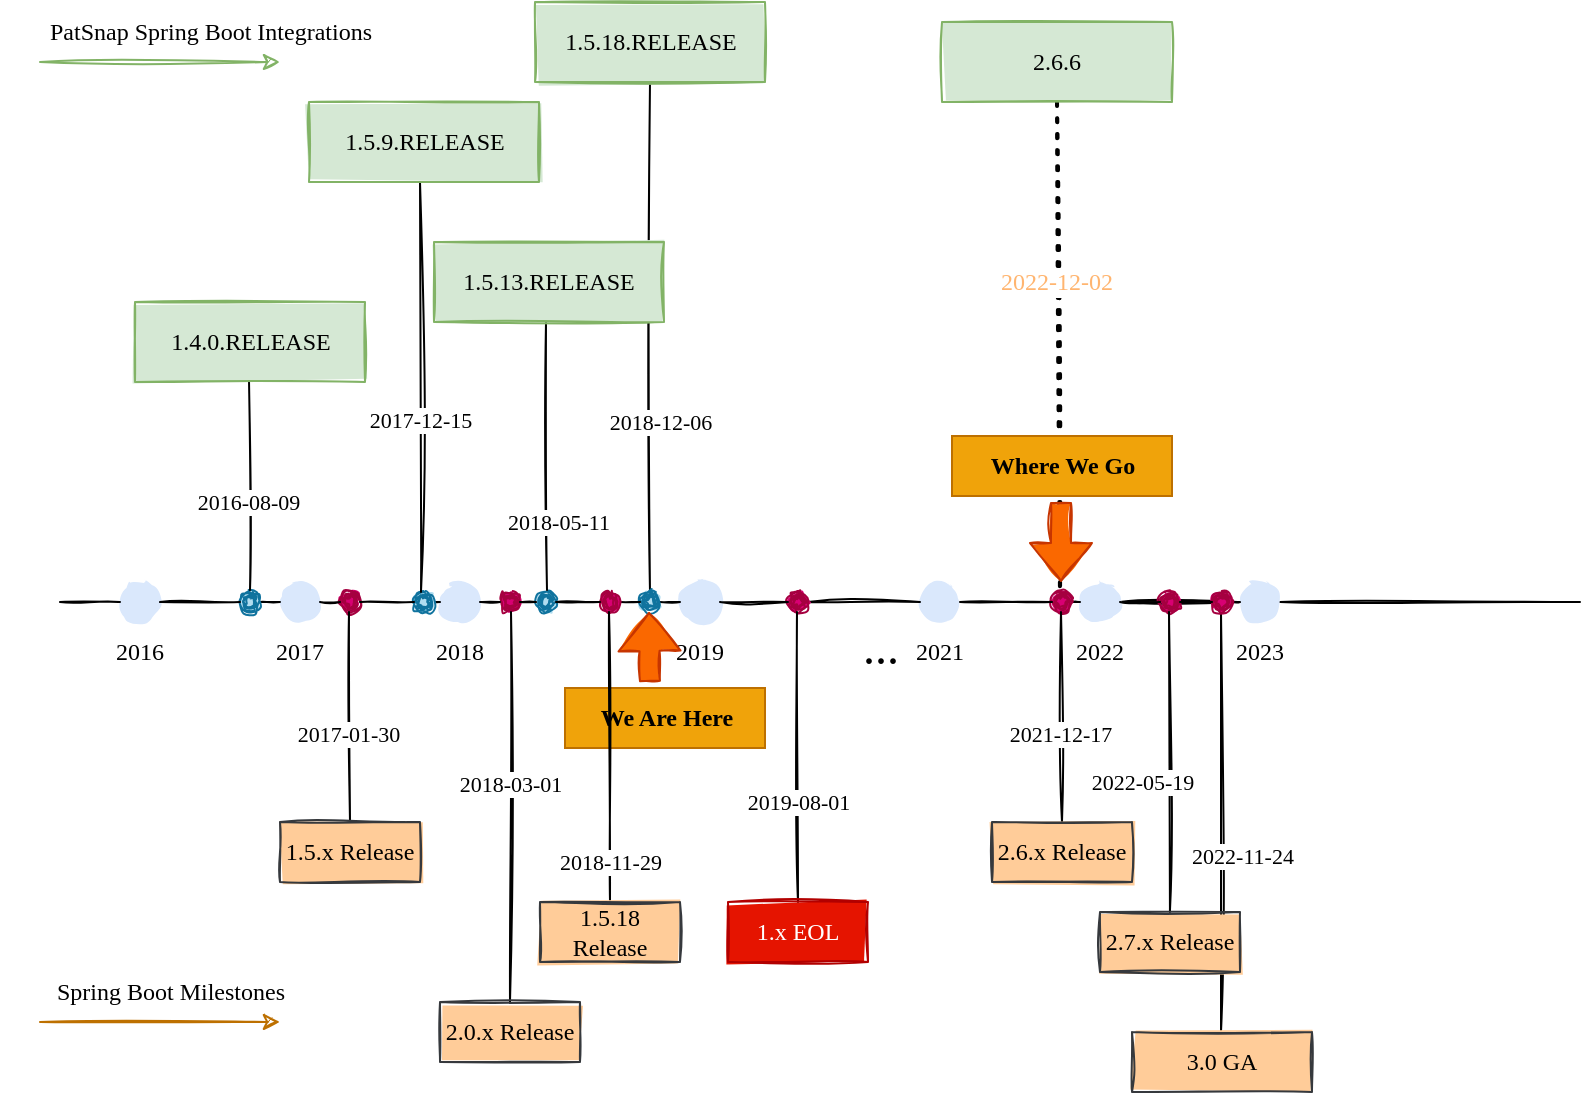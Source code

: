<mxfile version="20.5.3" type="github">
  <diagram id="BTfaPalS6rBzT81qltO-" name="第 1 页">
    <mxGraphModel dx="1352" dy="803" grid="1" gridSize="10" guides="1" tooltips="1" connect="1" arrows="1" fold="1" page="1" pageScale="1" pageWidth="827" pageHeight="1169" math="0" shadow="0">
      <root>
        <mxCell id="0" />
        <mxCell id="1" parent="0" />
        <mxCell id="xKlkMQES4GYlRACCXVO0-81" value="" style="endArrow=none;dashed=1;html=1;dashPattern=1 3;strokeWidth=2;rounded=0;sketch=1;fillStyle=solid;fontFamily=Comic Sans MS;fontSize=12;fontColor=#FFB570;entryX=0.5;entryY=1;entryDx=0;entryDy=0;" edge="1" parent="1" target="xKlkMQES4GYlRACCXVO0-79">
          <mxGeometry width="50" height="50" relative="1" as="geometry">
            <mxPoint x="540" y="400" as="sourcePoint" />
            <mxPoint x="740" y="210" as="targetPoint" />
          </mxGeometry>
        </mxCell>
        <mxCell id="xKlkMQES4GYlRACCXVO0-82" value="2022-12-02" style="edgeLabel;html=1;align=center;verticalAlign=middle;resizable=0;points=[];fontSize=12;fontFamily=Comic Sans MS;fontColor=#FFB570;" vertex="1" connectable="0" parent="xKlkMQES4GYlRACCXVO0-81">
          <mxGeometry x="0.28" y="1" relative="1" as="geometry">
            <mxPoint as="offset" />
          </mxGeometry>
        </mxCell>
        <mxCell id="xKlkMQES4GYlRACCXVO0-59" value="" style="endArrow=none;html=1;rounded=0;sketch=1;fontFamily=Comic Sans MS;" edge="1" parent="1">
          <mxGeometry width="50" height="50" relative="1" as="geometry">
            <mxPoint x="335" y="395" as="sourcePoint" />
            <mxPoint x="335" y="140" as="targetPoint" />
          </mxGeometry>
        </mxCell>
        <mxCell id="xKlkMQES4GYlRACCXVO0-60" value="2018-12-06" style="edgeLabel;html=1;align=center;verticalAlign=middle;resizable=0;points=[];fontFamily=Comic Sans MS;" vertex="1" connectable="0" parent="xKlkMQES4GYlRACCXVO0-59">
          <mxGeometry x="-0.162" y="1" relative="1" as="geometry">
            <mxPoint x="6" y="22" as="offset" />
          </mxGeometry>
        </mxCell>
        <mxCell id="xKlkMQES4GYlRACCXVO0-24" value="" style="endArrow=none;html=1;rounded=0;sketch=1;fontFamily=Comic Sans MS;" edge="1" parent="1">
          <mxGeometry width="50" height="50" relative="1" as="geometry">
            <mxPoint x="620.5" y="615" as="sourcePoint" />
            <mxPoint x="620.5" y="405" as="targetPoint" />
          </mxGeometry>
        </mxCell>
        <mxCell id="xKlkMQES4GYlRACCXVO0-25" value="2022-11-24" style="edgeLabel;html=1;align=center;verticalAlign=middle;resizable=0;points=[];fontFamily=Comic Sans MS;" vertex="1" connectable="0" parent="xKlkMQES4GYlRACCXVO0-24">
          <mxGeometry x="-0.162" y="1" relative="1" as="geometry">
            <mxPoint x="11" as="offset" />
          </mxGeometry>
        </mxCell>
        <mxCell id="GwimmpZe13cQ27MSvEtw-2" value="" style="endArrow=none;html=1;rounded=0;sketch=1;startArrow=none;" parent="1" source="GwimmpZe13cQ27MSvEtw-9" edge="1">
          <mxGeometry width="50" height="50" relative="1" as="geometry">
            <mxPoint x="40" y="400" as="sourcePoint" />
            <mxPoint x="800" y="400" as="targetPoint" />
          </mxGeometry>
        </mxCell>
        <mxCell id="GwimmpZe13cQ27MSvEtw-3" value="" style="ellipse;shape=doubleEllipse;whiteSpace=wrap;html=1;aspect=fixed;sketch=1;fillColor=#dae8fc;strokeColor=none;fillStyle=solid;gradientColor=none;" parent="1" vertex="1">
          <mxGeometry x="150" y="390" width="20" height="20" as="geometry" />
        </mxCell>
        <mxCell id="GwimmpZe13cQ27MSvEtw-4" value="" style="endArrow=none;html=1;rounded=0;sketch=1;startArrow=none;" parent="1" target="GwimmpZe13cQ27MSvEtw-3" edge="1" source="xKlkMQES4GYlRACCXVO0-32">
          <mxGeometry width="50" height="50" relative="1" as="geometry">
            <mxPoint x="40" y="400" as="sourcePoint" />
            <mxPoint x="800" y="400" as="targetPoint" />
          </mxGeometry>
        </mxCell>
        <mxCell id="GwimmpZe13cQ27MSvEtw-5" value="" style="ellipse;shape=doubleEllipse;whiteSpace=wrap;html=1;aspect=fixed;sketch=1;fillColor=#dae8fc;strokeColor=none;fillStyle=solid;gradientColor=none;" parent="1" vertex="1">
          <mxGeometry x="230" y="390" width="20" height="20" as="geometry" />
        </mxCell>
        <mxCell id="GwimmpZe13cQ27MSvEtw-6" value="" style="endArrow=none;html=1;rounded=0;sketch=1;startArrow=none;" parent="1" source="xKlkMQES4GYlRACCXVO0-45" target="GwimmpZe13cQ27MSvEtw-5" edge="1">
          <mxGeometry width="50" height="50" relative="1" as="geometry">
            <mxPoint x="170" y="400" as="sourcePoint" />
            <mxPoint x="800" y="400" as="targetPoint" />
          </mxGeometry>
        </mxCell>
        <mxCell id="GwimmpZe13cQ27MSvEtw-7" value="" style="ellipse;shape=doubleEllipse;whiteSpace=wrap;html=1;aspect=fixed;sketch=1;fillColor=#dae8fc;strokeColor=none;fillStyle=solid;gradientColor=none;" parent="1" vertex="1">
          <mxGeometry x="470" y="390" width="20" height="20" as="geometry" />
        </mxCell>
        <mxCell id="GwimmpZe13cQ27MSvEtw-8" value="" style="endArrow=none;html=1;rounded=0;sketch=1;startArrow=none;" parent="1" source="xKlkMQES4GYlRACCXVO0-72" target="GwimmpZe13cQ27MSvEtw-7" edge="1">
          <mxGeometry width="50" height="50" relative="1" as="geometry">
            <mxPoint x="260" y="400" as="sourcePoint" />
            <mxPoint x="800" y="400" as="targetPoint" />
          </mxGeometry>
        </mxCell>
        <mxCell id="GwimmpZe13cQ27MSvEtw-10" value="" style="endArrow=none;html=1;rounded=0;sketch=1;startArrow=none;" parent="1" source="GwimmpZe13cQ27MSvEtw-11" target="GwimmpZe13cQ27MSvEtw-9" edge="1">
          <mxGeometry width="50" height="50" relative="1" as="geometry">
            <mxPoint x="424" y="400" as="sourcePoint" />
            <mxPoint x="800" y="400" as="targetPoint" />
          </mxGeometry>
        </mxCell>
        <mxCell id="GwimmpZe13cQ27MSvEtw-12" value="" style="endArrow=none;html=1;rounded=0;sketch=1;startArrow=none;" parent="1" source="GwimmpZe13cQ27MSvEtw-9" target="GwimmpZe13cQ27MSvEtw-11" edge="1">
          <mxGeometry width="50" height="50" relative="1" as="geometry">
            <mxPoint x="480" y="400" as="sourcePoint" />
            <mxPoint x="800" y="400" as="targetPoint" />
          </mxGeometry>
        </mxCell>
        <mxCell id="GwimmpZe13cQ27MSvEtw-13" value="&lt;font face=&quot;Comic Sans MS&quot;&gt;2017&lt;/font&gt;" style="whiteSpace=wrap;html=1;fillColor=none;strokeColor=none;sketch=1;fillStyle=solid;gradientColor=none;" parent="1" vertex="1">
          <mxGeometry x="110" y="410" width="100" height="30" as="geometry" />
        </mxCell>
        <mxCell id="GwimmpZe13cQ27MSvEtw-15" value="&lt;font face=&quot;Comic Sans MS&quot;&gt;2018&lt;/font&gt;" style="whiteSpace=wrap;html=1;fillColor=none;strokeColor=none;sketch=1;fillStyle=solid;gradientColor=none;" parent="1" vertex="1">
          <mxGeometry x="190" y="410" width="100" height="30" as="geometry" />
        </mxCell>
        <mxCell id="GwimmpZe13cQ27MSvEtw-17" value="" style="ellipse;shape=doubleEllipse;whiteSpace=wrap;html=1;aspect=fixed;sketch=1;fillColor=#dae8fc;strokeColor=none;fillStyle=solid;gradientColor=none;" parent="1" vertex="1">
          <mxGeometry x="350" y="390" width="20" height="20" as="geometry" />
        </mxCell>
        <mxCell id="GwimmpZe13cQ27MSvEtw-18" value="" style="endArrow=none;html=1;rounded=0;sketch=1;startArrow=none;" parent="1" source="xKlkMQES4GYlRACCXVO0-57" target="GwimmpZe13cQ27MSvEtw-17" edge="1">
          <mxGeometry width="50" height="50" relative="1" as="geometry">
            <mxPoint x="260" y="400" as="sourcePoint" />
            <mxPoint x="404" y="400" as="targetPoint" />
          </mxGeometry>
        </mxCell>
        <mxCell id="GwimmpZe13cQ27MSvEtw-19" value="&lt;font face=&quot;Comic Sans MS&quot;&gt;2019&lt;/font&gt;" style="whiteSpace=wrap;html=1;fillColor=none;strokeColor=none;sketch=1;fillStyle=solid;gradientColor=none;" parent="1" vertex="1">
          <mxGeometry x="310" y="410" width="100" height="30" as="geometry" />
        </mxCell>
        <mxCell id="GwimmpZe13cQ27MSvEtw-9" value="" style="ellipse;shape=doubleEllipse;whiteSpace=wrap;html=1;aspect=fixed;sketch=1;fillColor=#dae8fc;strokeColor=none;fillStyle=solid;gradientColor=none;" parent="1" vertex="1">
          <mxGeometry x="630" y="390" width="20" height="20" as="geometry" />
        </mxCell>
        <mxCell id="GwimmpZe13cQ27MSvEtw-20" value="" style="endArrow=none;html=1;rounded=0;sketch=1;startArrow=none;" parent="1" source="xKlkMQES4GYlRACCXVO0-26" target="GwimmpZe13cQ27MSvEtw-9" edge="1">
          <mxGeometry width="50" height="50" relative="1" as="geometry">
            <mxPoint x="540" y="400" as="sourcePoint" />
            <mxPoint x="800" y="400" as="targetPoint" />
          </mxGeometry>
        </mxCell>
        <mxCell id="GwimmpZe13cQ27MSvEtw-21" value="&lt;font face=&quot;Comic Sans MS&quot;&gt;2021&lt;/font&gt;" style="whiteSpace=wrap;html=1;fillColor=none;strokeColor=none;sketch=1;fillStyle=solid;gradientColor=none;" parent="1" vertex="1">
          <mxGeometry x="430" y="410" width="100" height="30" as="geometry" />
        </mxCell>
        <mxCell id="GwimmpZe13cQ27MSvEtw-11" value="" style="ellipse;shape=doubleEllipse;whiteSpace=wrap;html=1;aspect=fixed;sketch=1;fillColor=#dae8fc;strokeColor=none;fillStyle=solid;gradientColor=none;" parent="1" vertex="1">
          <mxGeometry x="550" y="390" width="20" height="20" as="geometry" />
        </mxCell>
        <mxCell id="GwimmpZe13cQ27MSvEtw-22" value="" style="endArrow=none;html=1;rounded=0;sketch=1;startArrow=none;" parent="1" source="xKlkMQES4GYlRACCXVO0-12" target="GwimmpZe13cQ27MSvEtw-11" edge="1">
          <mxGeometry width="50" height="50" relative="1" as="geometry">
            <mxPoint x="490" y="400" as="sourcePoint" />
            <mxPoint x="620" y="400" as="targetPoint" />
          </mxGeometry>
        </mxCell>
        <mxCell id="GwimmpZe13cQ27MSvEtw-23" value="&lt;font face=&quot;Comic Sans MS&quot;&gt;2022&lt;/font&gt;" style="whiteSpace=wrap;html=1;fillColor=none;strokeColor=none;sketch=1;fillStyle=solid;gradientColor=none;" parent="1" vertex="1">
          <mxGeometry x="510" y="410" width="100" height="30" as="geometry" />
        </mxCell>
        <mxCell id="xKlkMQES4GYlRACCXVO0-1" value="" style="ellipse;shape=doubleEllipse;whiteSpace=wrap;html=1;aspect=fixed;sketch=1;fillColor=#d80073;strokeColor=#A50040;fillStyle=solid;fontColor=#ffffff;" vertex="1" parent="1">
          <mxGeometry x="180" y="395" width="10" height="10" as="geometry" />
        </mxCell>
        <mxCell id="xKlkMQES4GYlRACCXVO0-2" value="" style="endArrow=none;html=1;rounded=0;sketch=1;startArrow=none;" edge="1" parent="1" source="GwimmpZe13cQ27MSvEtw-3" target="xKlkMQES4GYlRACCXVO0-1">
          <mxGeometry width="50" height="50" relative="1" as="geometry">
            <mxPoint x="170" y="400" as="sourcePoint" />
            <mxPoint x="230" y="400" as="targetPoint" />
          </mxGeometry>
        </mxCell>
        <mxCell id="xKlkMQES4GYlRACCXVO0-4" value="" style="endArrow=none;html=1;rounded=0;sketch=1;fontFamily=Comic Sans MS;" edge="1" parent="1">
          <mxGeometry width="50" height="50" relative="1" as="geometry">
            <mxPoint x="185" y="510" as="sourcePoint" />
            <mxPoint x="184.5" y="405" as="targetPoint" />
          </mxGeometry>
        </mxCell>
        <mxCell id="xKlkMQES4GYlRACCXVO0-8" value="2017-01-30" style="edgeLabel;html=1;align=center;verticalAlign=middle;resizable=0;points=[];fontFamily=Comic Sans MS;" vertex="1" connectable="0" parent="xKlkMQES4GYlRACCXVO0-4">
          <mxGeometry x="-0.162" y="1" relative="1" as="geometry">
            <mxPoint as="offset" />
          </mxGeometry>
        </mxCell>
        <mxCell id="xKlkMQES4GYlRACCXVO0-6" value="" style="ellipse;shape=doubleEllipse;whiteSpace=wrap;html=1;aspect=fixed;sketch=1;fillColor=#d80073;strokeColor=#A50040;fillStyle=solid;fontColor=#ffffff;" vertex="1" parent="1">
          <mxGeometry x="260" y="395" width="10" height="10" as="geometry" />
        </mxCell>
        <mxCell id="xKlkMQES4GYlRACCXVO0-7" value="" style="endArrow=none;html=1;rounded=0;sketch=1;startArrow=none;" edge="1" parent="1" source="GwimmpZe13cQ27MSvEtw-5" target="xKlkMQES4GYlRACCXVO0-6">
          <mxGeometry width="50" height="50" relative="1" as="geometry">
            <mxPoint x="250" y="400" as="sourcePoint" />
            <mxPoint x="310" y="400" as="targetPoint" />
          </mxGeometry>
        </mxCell>
        <mxCell id="xKlkMQES4GYlRACCXVO0-9" value="" style="endArrow=none;html=1;rounded=0;sketch=1;fontFamily=Comic Sans MS;exitX=0.5;exitY=0;exitDx=0;exitDy=0;" edge="1" parent="1" source="xKlkMQES4GYlRACCXVO0-38">
          <mxGeometry width="50" height="50" relative="1" as="geometry">
            <mxPoint x="265.939" y="550" as="sourcePoint" />
            <mxPoint x="265.5" y="405" as="targetPoint" />
          </mxGeometry>
        </mxCell>
        <mxCell id="xKlkMQES4GYlRACCXVO0-10" value="2018-03-01" style="edgeLabel;html=1;align=center;verticalAlign=middle;resizable=0;points=[];fontFamily=Comic Sans MS;" vertex="1" connectable="0" parent="xKlkMQES4GYlRACCXVO0-9">
          <mxGeometry x="-0.162" y="1" relative="1" as="geometry">
            <mxPoint x="1" y="-28" as="offset" />
          </mxGeometry>
        </mxCell>
        <mxCell id="xKlkMQES4GYlRACCXVO0-12" value="" style="ellipse;shape=doubleEllipse;whiteSpace=wrap;html=1;aspect=fixed;sketch=1;fillColor=#d80073;strokeColor=#A50040;fillStyle=solid;fontColor=#ffffff;" vertex="1" parent="1">
          <mxGeometry x="536" y="395" width="10" height="10" as="geometry" />
        </mxCell>
        <mxCell id="xKlkMQES4GYlRACCXVO0-13" value="" style="endArrow=none;html=1;rounded=0;sketch=1;startArrow=none;" edge="1" parent="1" source="GwimmpZe13cQ27MSvEtw-7" target="xKlkMQES4GYlRACCXVO0-12">
          <mxGeometry width="50" height="50" relative="1" as="geometry">
            <mxPoint x="490" y="400" as="sourcePoint" />
            <mxPoint x="550" y="400" as="targetPoint" />
          </mxGeometry>
        </mxCell>
        <mxCell id="xKlkMQES4GYlRACCXVO0-14" value="" style="endArrow=none;html=1;rounded=0;sketch=1;fontFamily=Comic Sans MS;" edge="1" parent="1">
          <mxGeometry width="50" height="50" relative="1" as="geometry">
            <mxPoint x="541" y="510" as="sourcePoint" />
            <mxPoint x="540.5" y="405" as="targetPoint" />
          </mxGeometry>
        </mxCell>
        <mxCell id="xKlkMQES4GYlRACCXVO0-15" value="2021-12-17" style="edgeLabel;html=1;align=center;verticalAlign=middle;resizable=0;points=[];fontFamily=Comic Sans MS;" vertex="1" connectable="0" parent="xKlkMQES4GYlRACCXVO0-14">
          <mxGeometry x="-0.162" y="1" relative="1" as="geometry">
            <mxPoint as="offset" />
          </mxGeometry>
        </mxCell>
        <mxCell id="xKlkMQES4GYlRACCXVO0-17" value="" style="ellipse;shape=doubleEllipse;whiteSpace=wrap;html=1;aspect=fixed;sketch=1;fillColor=#d80073;strokeColor=#A50040;fillStyle=solid;fontColor=#ffffff;" vertex="1" parent="1">
          <mxGeometry x="590" y="395" width="10" height="10" as="geometry" />
        </mxCell>
        <mxCell id="xKlkMQES4GYlRACCXVO0-18" value="" style="endArrow=none;html=1;rounded=0;sketch=1;startArrow=none;" edge="1" parent="1" source="GwimmpZe13cQ27MSvEtw-11" target="xKlkMQES4GYlRACCXVO0-17">
          <mxGeometry width="50" height="50" relative="1" as="geometry">
            <mxPoint x="570" y="400" as="sourcePoint" />
            <mxPoint x="630" y="400" as="targetPoint" />
          </mxGeometry>
        </mxCell>
        <mxCell id="xKlkMQES4GYlRACCXVO0-19" value="" style="endArrow=none;html=1;rounded=0;sketch=1;fontFamily=Comic Sans MS;" edge="1" parent="1">
          <mxGeometry width="50" height="50" relative="1" as="geometry">
            <mxPoint x="594.955" y="555" as="sourcePoint" />
            <mxPoint x="594.5" y="405" as="targetPoint" />
          </mxGeometry>
        </mxCell>
        <mxCell id="xKlkMQES4GYlRACCXVO0-20" value="2022-05-19" style="edgeLabel;html=1;align=center;verticalAlign=middle;resizable=0;points=[];fontFamily=Comic Sans MS;" vertex="1" connectable="0" parent="xKlkMQES4GYlRACCXVO0-19">
          <mxGeometry x="-0.162" y="1" relative="1" as="geometry">
            <mxPoint x="-13" y="-2" as="offset" />
          </mxGeometry>
        </mxCell>
        <mxCell id="xKlkMQES4GYlRACCXVO0-22" value="&lt;font face=&quot;Comic Sans MS&quot;&gt;2023&lt;/font&gt;" style="whiteSpace=wrap;html=1;fillColor=none;strokeColor=none;sketch=1;fillStyle=solid;gradientColor=none;" vertex="1" parent="1">
          <mxGeometry x="590" y="410" width="100" height="30" as="geometry" />
        </mxCell>
        <mxCell id="xKlkMQES4GYlRACCXVO0-23" value="&lt;font style=&quot;font-size: 24px;&quot;&gt;...&lt;/font&gt;" style="text;html=1;align=center;verticalAlign=middle;resizable=0;points=[];autosize=1;strokeColor=none;fillColor=none;fontFamily=Comic Sans MS;" vertex="1" parent="1">
          <mxGeometry x="430" y="403" width="40" height="40" as="geometry" />
        </mxCell>
        <mxCell id="xKlkMQES4GYlRACCXVO0-26" value="" style="ellipse;shape=doubleEllipse;whiteSpace=wrap;html=1;aspect=fixed;sketch=1;fillColor=#d80073;strokeColor=#A50040;fillStyle=solid;fontColor=#ffffff;" vertex="1" parent="1">
          <mxGeometry x="616" y="395" width="10" height="10" as="geometry" />
        </mxCell>
        <mxCell id="xKlkMQES4GYlRACCXVO0-27" value="" style="endArrow=none;html=1;rounded=0;sketch=1;startArrow=none;" edge="1" parent="1" source="xKlkMQES4GYlRACCXVO0-17" target="xKlkMQES4GYlRACCXVO0-26">
          <mxGeometry width="50" height="50" relative="1" as="geometry">
            <mxPoint x="600" y="400" as="sourcePoint" />
            <mxPoint x="630" y="400" as="targetPoint" />
          </mxGeometry>
        </mxCell>
        <mxCell id="xKlkMQES4GYlRACCXVO0-29" value="" style="ellipse;shape=doubleEllipse;whiteSpace=wrap;html=1;aspect=fixed;sketch=1;fillColor=#dae8fc;strokeColor=none;fillStyle=solid;gradientColor=none;" vertex="1" parent="1">
          <mxGeometry x="70" y="390" width="20" height="20" as="geometry" />
        </mxCell>
        <mxCell id="xKlkMQES4GYlRACCXVO0-30" value="" style="endArrow=none;html=1;rounded=0;sketch=1;" edge="1" parent="1" target="xKlkMQES4GYlRACCXVO0-29">
          <mxGeometry width="50" height="50" relative="1" as="geometry">
            <mxPoint x="40" y="400" as="sourcePoint" />
            <mxPoint x="150" y="400" as="targetPoint" />
          </mxGeometry>
        </mxCell>
        <mxCell id="xKlkMQES4GYlRACCXVO0-31" value="&lt;font face=&quot;Comic Sans MS&quot;&gt;2016&lt;/font&gt;" style="whiteSpace=wrap;html=1;fillColor=none;strokeColor=none;sketch=1;fillStyle=solid;gradientColor=none;" vertex="1" parent="1">
          <mxGeometry x="30" y="410" width="100" height="30" as="geometry" />
        </mxCell>
        <mxCell id="xKlkMQES4GYlRACCXVO0-32" value="" style="ellipse;shape=doubleEllipse;whiteSpace=wrap;html=1;aspect=fixed;sketch=1;fillColor=#b1ddf0;strokeColor=#10739e;fillStyle=solid;" vertex="1" parent="1">
          <mxGeometry x="130" y="395" width="10" height="10" as="geometry" />
        </mxCell>
        <mxCell id="xKlkMQES4GYlRACCXVO0-33" value="" style="endArrow=none;html=1;rounded=0;sketch=1;startArrow=none;" edge="1" parent="1" source="xKlkMQES4GYlRACCXVO0-29" target="xKlkMQES4GYlRACCXVO0-32">
          <mxGeometry width="50" height="50" relative="1" as="geometry">
            <mxPoint x="90" y="400" as="sourcePoint" />
            <mxPoint x="150" y="400" as="targetPoint" />
          </mxGeometry>
        </mxCell>
        <mxCell id="xKlkMQES4GYlRACCXVO0-34" value="" style="endArrow=none;html=1;rounded=0;sketch=1;fontFamily=Comic Sans MS;" edge="1" parent="1">
          <mxGeometry width="50" height="50" relative="1" as="geometry">
            <mxPoint x="135" y="394" as="sourcePoint" />
            <mxPoint x="134.5" y="289" as="targetPoint" />
          </mxGeometry>
        </mxCell>
        <mxCell id="xKlkMQES4GYlRACCXVO0-35" value="2016-08-09" style="edgeLabel;html=1;align=center;verticalAlign=middle;resizable=0;points=[];fontFamily=Comic Sans MS;" vertex="1" connectable="0" parent="xKlkMQES4GYlRACCXVO0-34">
          <mxGeometry x="-0.162" y="1" relative="1" as="geometry">
            <mxPoint as="offset" />
          </mxGeometry>
        </mxCell>
        <mxCell id="xKlkMQES4GYlRACCXVO0-37" value="&lt;span style=&quot;&quot;&gt;1.5.x Release&lt;/span&gt;" style="rounded=0;whiteSpace=wrap;html=1;sketch=1;fillStyle=solid;strokeColor=#36393d;fontFamily=Comic Sans MS;fontSize=12;fillColor=#ffcc99;" vertex="1" parent="1">
          <mxGeometry x="150" y="510" width="70" height="30" as="geometry" />
        </mxCell>
        <mxCell id="xKlkMQES4GYlRACCXVO0-38" value="&lt;span style=&quot;&quot;&gt;2.0.x Release&lt;/span&gt;" style="rounded=0;whiteSpace=wrap;html=1;sketch=1;fillStyle=solid;strokeColor=#36393d;fontFamily=Comic Sans MS;fontSize=12;fillColor=#ffcc99;" vertex="1" parent="1">
          <mxGeometry x="230" y="600" width="70" height="30" as="geometry" />
        </mxCell>
        <mxCell id="xKlkMQES4GYlRACCXVO0-39" value="&lt;span style=&quot;&quot;&gt;2.6.x Release&lt;/span&gt;" style="rounded=0;whiteSpace=wrap;html=1;sketch=1;fillStyle=solid;strokeColor=#36393d;fontFamily=Comic Sans MS;fontSize=12;fillColor=#ffcc99;" vertex="1" parent="1">
          <mxGeometry x="506" y="510" width="70" height="30" as="geometry" />
        </mxCell>
        <mxCell id="xKlkMQES4GYlRACCXVO0-40" value="&lt;span style=&quot;&quot;&gt;2.7.x Release&lt;/span&gt;" style="rounded=0;whiteSpace=wrap;html=1;sketch=1;fillStyle=solid;strokeColor=#36393d;fontFamily=Comic Sans MS;fontSize=12;fillColor=#ffcc99;" vertex="1" parent="1">
          <mxGeometry x="560" y="555" width="70" height="30" as="geometry" />
        </mxCell>
        <mxCell id="xKlkMQES4GYlRACCXVO0-41" value="&lt;span style=&quot;&quot;&gt;3.0 GA&lt;/span&gt;" style="rounded=0;whiteSpace=wrap;html=1;sketch=1;fillStyle=solid;strokeColor=#36393d;fontFamily=Comic Sans MS;fontSize=12;fillColor=#ffcc99;" vertex="1" parent="1">
          <mxGeometry x="576" y="615" width="90" height="30" as="geometry" />
        </mxCell>
        <mxCell id="xKlkMQES4GYlRACCXVO0-42" value="&lt;span style=&quot;&quot;&gt;1.4.0.RELEASE&lt;/span&gt;" style="rounded=0;whiteSpace=wrap;html=1;sketch=1;fillStyle=solid;strokeColor=#82b366;fontFamily=Comic Sans MS;fontSize=12;fillColor=#d5e8d4;" vertex="1" parent="1">
          <mxGeometry x="77.5" y="250" width="115" height="40" as="geometry" />
        </mxCell>
        <mxCell id="xKlkMQES4GYlRACCXVO0-43" value="" style="endArrow=classic;html=1;rounded=0;sketch=1;fontFamily=Comic Sans MS;fontSize=12;fillColor=#f0a30a;strokeColor=#BD7000;" edge="1" parent="1">
          <mxGeometry width="50" height="50" relative="1" as="geometry">
            <mxPoint x="30" y="610" as="sourcePoint" />
            <mxPoint x="150" y="610" as="targetPoint" />
          </mxGeometry>
        </mxCell>
        <mxCell id="xKlkMQES4GYlRACCXVO0-44" value="Spring Boot Milestones" style="text;html=1;align=center;verticalAlign=middle;resizable=0;points=[];autosize=1;strokeColor=none;fillColor=none;fontSize=12;fontFamily=Comic Sans MS;" vertex="1" parent="1">
          <mxGeometry x="20" y="580" width="150" height="30" as="geometry" />
        </mxCell>
        <mxCell id="xKlkMQES4GYlRACCXVO0-45" value="" style="ellipse;shape=doubleEllipse;whiteSpace=wrap;html=1;aspect=fixed;sketch=1;fillColor=#b1ddf0;strokeColor=#10739e;fillStyle=solid;" vertex="1" parent="1">
          <mxGeometry x="217" y="395" width="10" height="10" as="geometry" />
        </mxCell>
        <mxCell id="xKlkMQES4GYlRACCXVO0-46" value="" style="endArrow=none;html=1;rounded=0;sketch=1;startArrow=none;" edge="1" parent="1" source="xKlkMQES4GYlRACCXVO0-1" target="xKlkMQES4GYlRACCXVO0-45">
          <mxGeometry width="50" height="50" relative="1" as="geometry">
            <mxPoint x="190" y="400" as="sourcePoint" />
            <mxPoint x="230" y="400" as="targetPoint" />
          </mxGeometry>
        </mxCell>
        <mxCell id="xKlkMQES4GYlRACCXVO0-47" value="" style="endArrow=none;html=1;rounded=0;sketch=1;fontFamily=Comic Sans MS;" edge="1" parent="1">
          <mxGeometry width="50" height="50" relative="1" as="geometry">
            <mxPoint x="220.5" y="395" as="sourcePoint" />
            <mxPoint x="220" y="190" as="targetPoint" />
          </mxGeometry>
        </mxCell>
        <mxCell id="xKlkMQES4GYlRACCXVO0-48" value="2017-12-15" style="edgeLabel;html=1;align=center;verticalAlign=middle;resizable=0;points=[];fontFamily=Comic Sans MS;" vertex="1" connectable="0" parent="xKlkMQES4GYlRACCXVO0-47">
          <mxGeometry x="-0.162" y="1" relative="1" as="geometry">
            <mxPoint as="offset" />
          </mxGeometry>
        </mxCell>
        <mxCell id="xKlkMQES4GYlRACCXVO0-49" value="&lt;span style=&quot;&quot;&gt;1.5.9.RELEASE&lt;/span&gt;" style="rounded=0;whiteSpace=wrap;html=1;sketch=1;fillStyle=solid;strokeColor=#82b366;fontFamily=Comic Sans MS;fontSize=12;fillColor=#d5e8d4;" vertex="1" parent="1">
          <mxGeometry x="164.5" y="150" width="115" height="40" as="geometry" />
        </mxCell>
        <mxCell id="xKlkMQES4GYlRACCXVO0-50" value="" style="ellipse;shape=doubleEllipse;whiteSpace=wrap;html=1;aspect=fixed;sketch=1;fillColor=#b1ddf0;strokeColor=#10739e;fillStyle=solid;" vertex="1" parent="1">
          <mxGeometry x="278" y="395" width="10" height="10" as="geometry" />
        </mxCell>
        <mxCell id="xKlkMQES4GYlRACCXVO0-51" value="" style="endArrow=none;html=1;rounded=0;sketch=1;startArrow=none;" edge="1" parent="1" source="xKlkMQES4GYlRACCXVO0-6" target="xKlkMQES4GYlRACCXVO0-50">
          <mxGeometry width="50" height="50" relative="1" as="geometry">
            <mxPoint x="280" y="400" as="sourcePoint" />
            <mxPoint x="310" y="400" as="targetPoint" />
          </mxGeometry>
        </mxCell>
        <mxCell id="xKlkMQES4GYlRACCXVO0-53" value="" style="endArrow=none;html=1;rounded=0;sketch=1;fontFamily=Comic Sans MS;" edge="1" parent="1">
          <mxGeometry width="50" height="50" relative="1" as="geometry">
            <mxPoint x="283.5" y="394" as="sourcePoint" />
            <mxPoint x="283" y="260" as="targetPoint" />
          </mxGeometry>
        </mxCell>
        <mxCell id="xKlkMQES4GYlRACCXVO0-54" value="2018-05-11" style="edgeLabel;html=1;align=center;verticalAlign=middle;resizable=0;points=[];fontFamily=Comic Sans MS;" vertex="1" connectable="0" parent="xKlkMQES4GYlRACCXVO0-53">
          <mxGeometry x="-0.162" y="1" relative="1" as="geometry">
            <mxPoint x="6" y="22" as="offset" />
          </mxGeometry>
        </mxCell>
        <mxCell id="xKlkMQES4GYlRACCXVO0-55" value="&lt;span style=&quot;&quot;&gt;1.5.13.RELEASE&lt;/span&gt;" style="rounded=0;whiteSpace=wrap;html=1;sketch=1;fillStyle=solid;strokeColor=#82b366;fontFamily=Comic Sans MS;fontSize=12;fillColor=#d5e8d4;" vertex="1" parent="1">
          <mxGeometry x="227" y="220" width="115" height="40" as="geometry" />
        </mxCell>
        <mxCell id="xKlkMQES4GYlRACCXVO0-57" value="" style="ellipse;shape=doubleEllipse;whiteSpace=wrap;html=1;aspect=fixed;sketch=1;fillColor=#b1ddf0;strokeColor=#10739e;fillStyle=solid;" vertex="1" parent="1">
          <mxGeometry x="330" y="395" width="10" height="10" as="geometry" />
        </mxCell>
        <mxCell id="xKlkMQES4GYlRACCXVO0-58" value="" style="endArrow=none;html=1;rounded=0;sketch=1;startArrow=none;" edge="1" parent="1" source="xKlkMQES4GYlRACCXVO0-65" target="xKlkMQES4GYlRACCXVO0-57">
          <mxGeometry width="50" height="50" relative="1" as="geometry">
            <mxPoint x="288" y="400" as="sourcePoint" />
            <mxPoint x="350" y="400" as="targetPoint" />
          </mxGeometry>
        </mxCell>
        <mxCell id="xKlkMQES4GYlRACCXVO0-61" value="&lt;span style=&quot;&quot;&gt;1.5.18.RELEASE&lt;/span&gt;" style="rounded=0;whiteSpace=wrap;html=1;sketch=1;fillStyle=solid;strokeColor=#82b366;fontFamily=Comic Sans MS;fontSize=12;fillColor=#d5e8d4;" vertex="1" parent="1">
          <mxGeometry x="277.5" y="100" width="115" height="40" as="geometry" />
        </mxCell>
        <mxCell id="xKlkMQES4GYlRACCXVO0-63" value="" style="shape=flexArrow;endArrow=classic;html=1;rounded=0;sketch=1;fontFamily=Comic Sans MS;fontSize=12;fontColor=#FFB570;fillColor=#fa6800;strokeColor=#C73500;fillStyle=solid;" edge="1" parent="1">
          <mxGeometry width="50" height="50" relative="1" as="geometry">
            <mxPoint x="335" y="440" as="sourcePoint" />
            <mxPoint x="334.5" y="405" as="targetPoint" />
          </mxGeometry>
        </mxCell>
        <mxCell id="xKlkMQES4GYlRACCXVO0-64" value="&lt;b&gt;We Are Here&lt;/b&gt;" style="text;html=1;align=center;verticalAlign=middle;resizable=0;points=[];autosize=1;strokeColor=#BD7000;fillColor=#f0a30a;fontSize=12;fontFamily=Comic Sans MS;fontColor=#000000;" vertex="1" parent="1">
          <mxGeometry x="292.5" y="443" width="100" height="30" as="geometry" />
        </mxCell>
        <mxCell id="xKlkMQES4GYlRACCXVO0-65" value="" style="ellipse;shape=doubleEllipse;whiteSpace=wrap;html=1;aspect=fixed;sketch=1;fillColor=#d80073;strokeColor=#A50040;fillStyle=solid;fontColor=#ffffff;" vertex="1" parent="1">
          <mxGeometry x="310" y="395" width="10" height="10" as="geometry" />
        </mxCell>
        <mxCell id="xKlkMQES4GYlRACCXVO0-66" value="" style="endArrow=none;html=1;rounded=0;sketch=1;startArrow=none;" edge="1" parent="1" source="xKlkMQES4GYlRACCXVO0-50" target="xKlkMQES4GYlRACCXVO0-65">
          <mxGeometry width="50" height="50" relative="1" as="geometry">
            <mxPoint x="288" y="400" as="sourcePoint" />
            <mxPoint x="330" y="400" as="targetPoint" />
          </mxGeometry>
        </mxCell>
        <mxCell id="xKlkMQES4GYlRACCXVO0-67" value="" style="endArrow=none;html=1;rounded=0;sketch=1;fontFamily=Comic Sans MS;" edge="1" parent="1">
          <mxGeometry width="50" height="50" relative="1" as="geometry">
            <mxPoint x="315" y="550" as="sourcePoint" />
            <mxPoint x="314.5" y="405" as="targetPoint" />
          </mxGeometry>
        </mxCell>
        <mxCell id="xKlkMQES4GYlRACCXVO0-68" value="2018-11-29" style="edgeLabel;html=1;align=center;verticalAlign=middle;resizable=0;points=[];fontFamily=Comic Sans MS;" vertex="1" connectable="0" parent="xKlkMQES4GYlRACCXVO0-67">
          <mxGeometry x="-0.162" y="1" relative="1" as="geometry">
            <mxPoint x="1" y="41" as="offset" />
          </mxGeometry>
        </mxCell>
        <mxCell id="xKlkMQES4GYlRACCXVO0-69" value="&lt;span style=&quot;&quot;&gt;1.5.18 Release&lt;/span&gt;" style="rounded=0;whiteSpace=wrap;html=1;sketch=1;fillStyle=solid;strokeColor=#36393d;fontFamily=Comic Sans MS;fontSize=12;fillColor=#ffcc99;" vertex="1" parent="1">
          <mxGeometry x="280" y="550" width="70" height="30" as="geometry" />
        </mxCell>
        <mxCell id="xKlkMQES4GYlRACCXVO0-70" value="" style="shape=flexArrow;endArrow=classic;html=1;rounded=0;sketch=1;fontFamily=Comic Sans MS;fontSize=12;fontColor=#FFB570;fillColor=#fa6800;strokeColor=#C73500;fillStyle=solid;" edge="1" parent="1">
          <mxGeometry width="50" height="50" relative="1" as="geometry">
            <mxPoint x="540.5" y="350" as="sourcePoint" />
            <mxPoint x="540.5" y="390" as="targetPoint" />
          </mxGeometry>
        </mxCell>
        <mxCell id="xKlkMQES4GYlRACCXVO0-71" value="&lt;b&gt;Where We Go&lt;/b&gt;" style="text;html=1;align=center;verticalAlign=middle;resizable=0;points=[];autosize=1;strokeColor=#BD7000;fillColor=#f0a30a;fontSize=12;fontFamily=Comic Sans MS;fontColor=#000000;" vertex="1" parent="1">
          <mxGeometry x="486" y="317" width="110" height="30" as="geometry" />
        </mxCell>
        <mxCell id="xKlkMQES4GYlRACCXVO0-72" value="" style="ellipse;shape=doubleEllipse;whiteSpace=wrap;html=1;aspect=fixed;sketch=1;fillColor=#d80073;strokeColor=#A50040;fillStyle=solid;fontColor=#ffffff;" vertex="1" parent="1">
          <mxGeometry x="404" y="395" width="10" height="10" as="geometry" />
        </mxCell>
        <mxCell id="xKlkMQES4GYlRACCXVO0-73" value="" style="endArrow=none;html=1;rounded=0;sketch=1;startArrow=none;" edge="1" parent="1" source="GwimmpZe13cQ27MSvEtw-17" target="xKlkMQES4GYlRACCXVO0-72">
          <mxGeometry width="50" height="50" relative="1" as="geometry">
            <mxPoint x="370" y="400" as="sourcePoint" />
            <mxPoint x="470" y="400" as="targetPoint" />
          </mxGeometry>
        </mxCell>
        <mxCell id="xKlkMQES4GYlRACCXVO0-74" value="" style="endArrow=none;html=1;rounded=0;sketch=1;fontFamily=Comic Sans MS;" edge="1" parent="1">
          <mxGeometry width="50" height="50" relative="1" as="geometry">
            <mxPoint x="409" y="550" as="sourcePoint" />
            <mxPoint x="408.5" y="405" as="targetPoint" />
          </mxGeometry>
        </mxCell>
        <mxCell id="xKlkMQES4GYlRACCXVO0-75" value="2019-08-01" style="edgeLabel;html=1;align=center;verticalAlign=middle;resizable=0;points=[];fontFamily=Comic Sans MS;" vertex="1" connectable="0" parent="xKlkMQES4GYlRACCXVO0-74">
          <mxGeometry x="-0.162" y="1" relative="1" as="geometry">
            <mxPoint x="1" y="11" as="offset" />
          </mxGeometry>
        </mxCell>
        <mxCell id="xKlkMQES4GYlRACCXVO0-76" value="&lt;span style=&quot;&quot;&gt;1.x EOL&lt;/span&gt;" style="rounded=0;whiteSpace=wrap;html=1;sketch=1;fillStyle=solid;strokeColor=#B20000;fontFamily=Comic Sans MS;fontSize=12;fillColor=#e51400;fontColor=#ffffff;" vertex="1" parent="1">
          <mxGeometry x="374" y="550" width="70" height="30" as="geometry" />
        </mxCell>
        <mxCell id="xKlkMQES4GYlRACCXVO0-77" value="" style="endArrow=classic;html=1;rounded=0;sketch=1;fontFamily=Comic Sans MS;fontSize=12;fillColor=#d5e8d4;strokeColor=#82b366;" edge="1" parent="1">
          <mxGeometry width="50" height="50" relative="1" as="geometry">
            <mxPoint x="30" y="130" as="sourcePoint" />
            <mxPoint x="150" y="130" as="targetPoint" />
          </mxGeometry>
        </mxCell>
        <mxCell id="xKlkMQES4GYlRACCXVO0-78" value="PatSnap Spring Boot Integrations" style="text;html=1;align=center;verticalAlign=middle;resizable=0;points=[];autosize=1;strokeColor=none;fillColor=none;fontSize=12;fontFamily=Comic Sans MS;" vertex="1" parent="1">
          <mxGeometry x="10" y="100" width="210" height="30" as="geometry" />
        </mxCell>
        <mxCell id="xKlkMQES4GYlRACCXVO0-79" value="&lt;span style=&quot;&quot;&gt;2.6.6&lt;/span&gt;" style="rounded=0;whiteSpace=wrap;html=1;sketch=1;fillStyle=solid;strokeColor=#82b366;fontFamily=Comic Sans MS;fontSize=12;fillColor=#d5e8d4;" vertex="1" parent="1">
          <mxGeometry x="481" y="110" width="115" height="40" as="geometry" />
        </mxCell>
      </root>
    </mxGraphModel>
  </diagram>
</mxfile>
